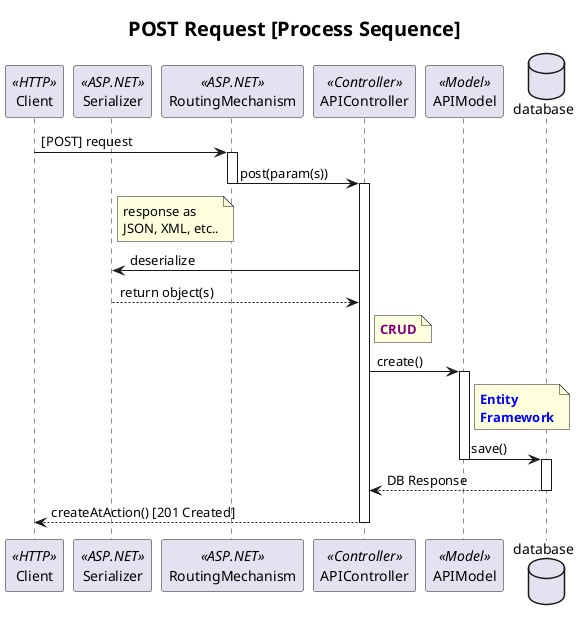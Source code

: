 @startuml

title: <size:20> POST Request [Process Sequence]</size>

participant Client as cl <<HTTP>>
participant Serializer as s <<ASP.NET>>
participant RoutingMechanism as r <<ASP.NET>>
participant APIController as c <<Controller>>
participant APIModel as m <<Model>>

database database as db

cl -> r : [POST] request

activate r
r -> c : post(param(s))
deactivate r
activate c

note right of s
 response as 
 JSON, XML, etc..
end note

c -> s : deserialize

s --> c : return object(s)

note right of c 
 **<color purple>CRUD</color>**
end note

c -> m : create()

note right of m
 **<color blue>Entity</color>**
 **<color blue>Framework</color>**
end note

activate m
m -> db : save()
deactivate m
activate db
db--> c : DB Response
deactivate db

c --> cl : createAtAction() [201 Created]
deactivate c

@enduml
